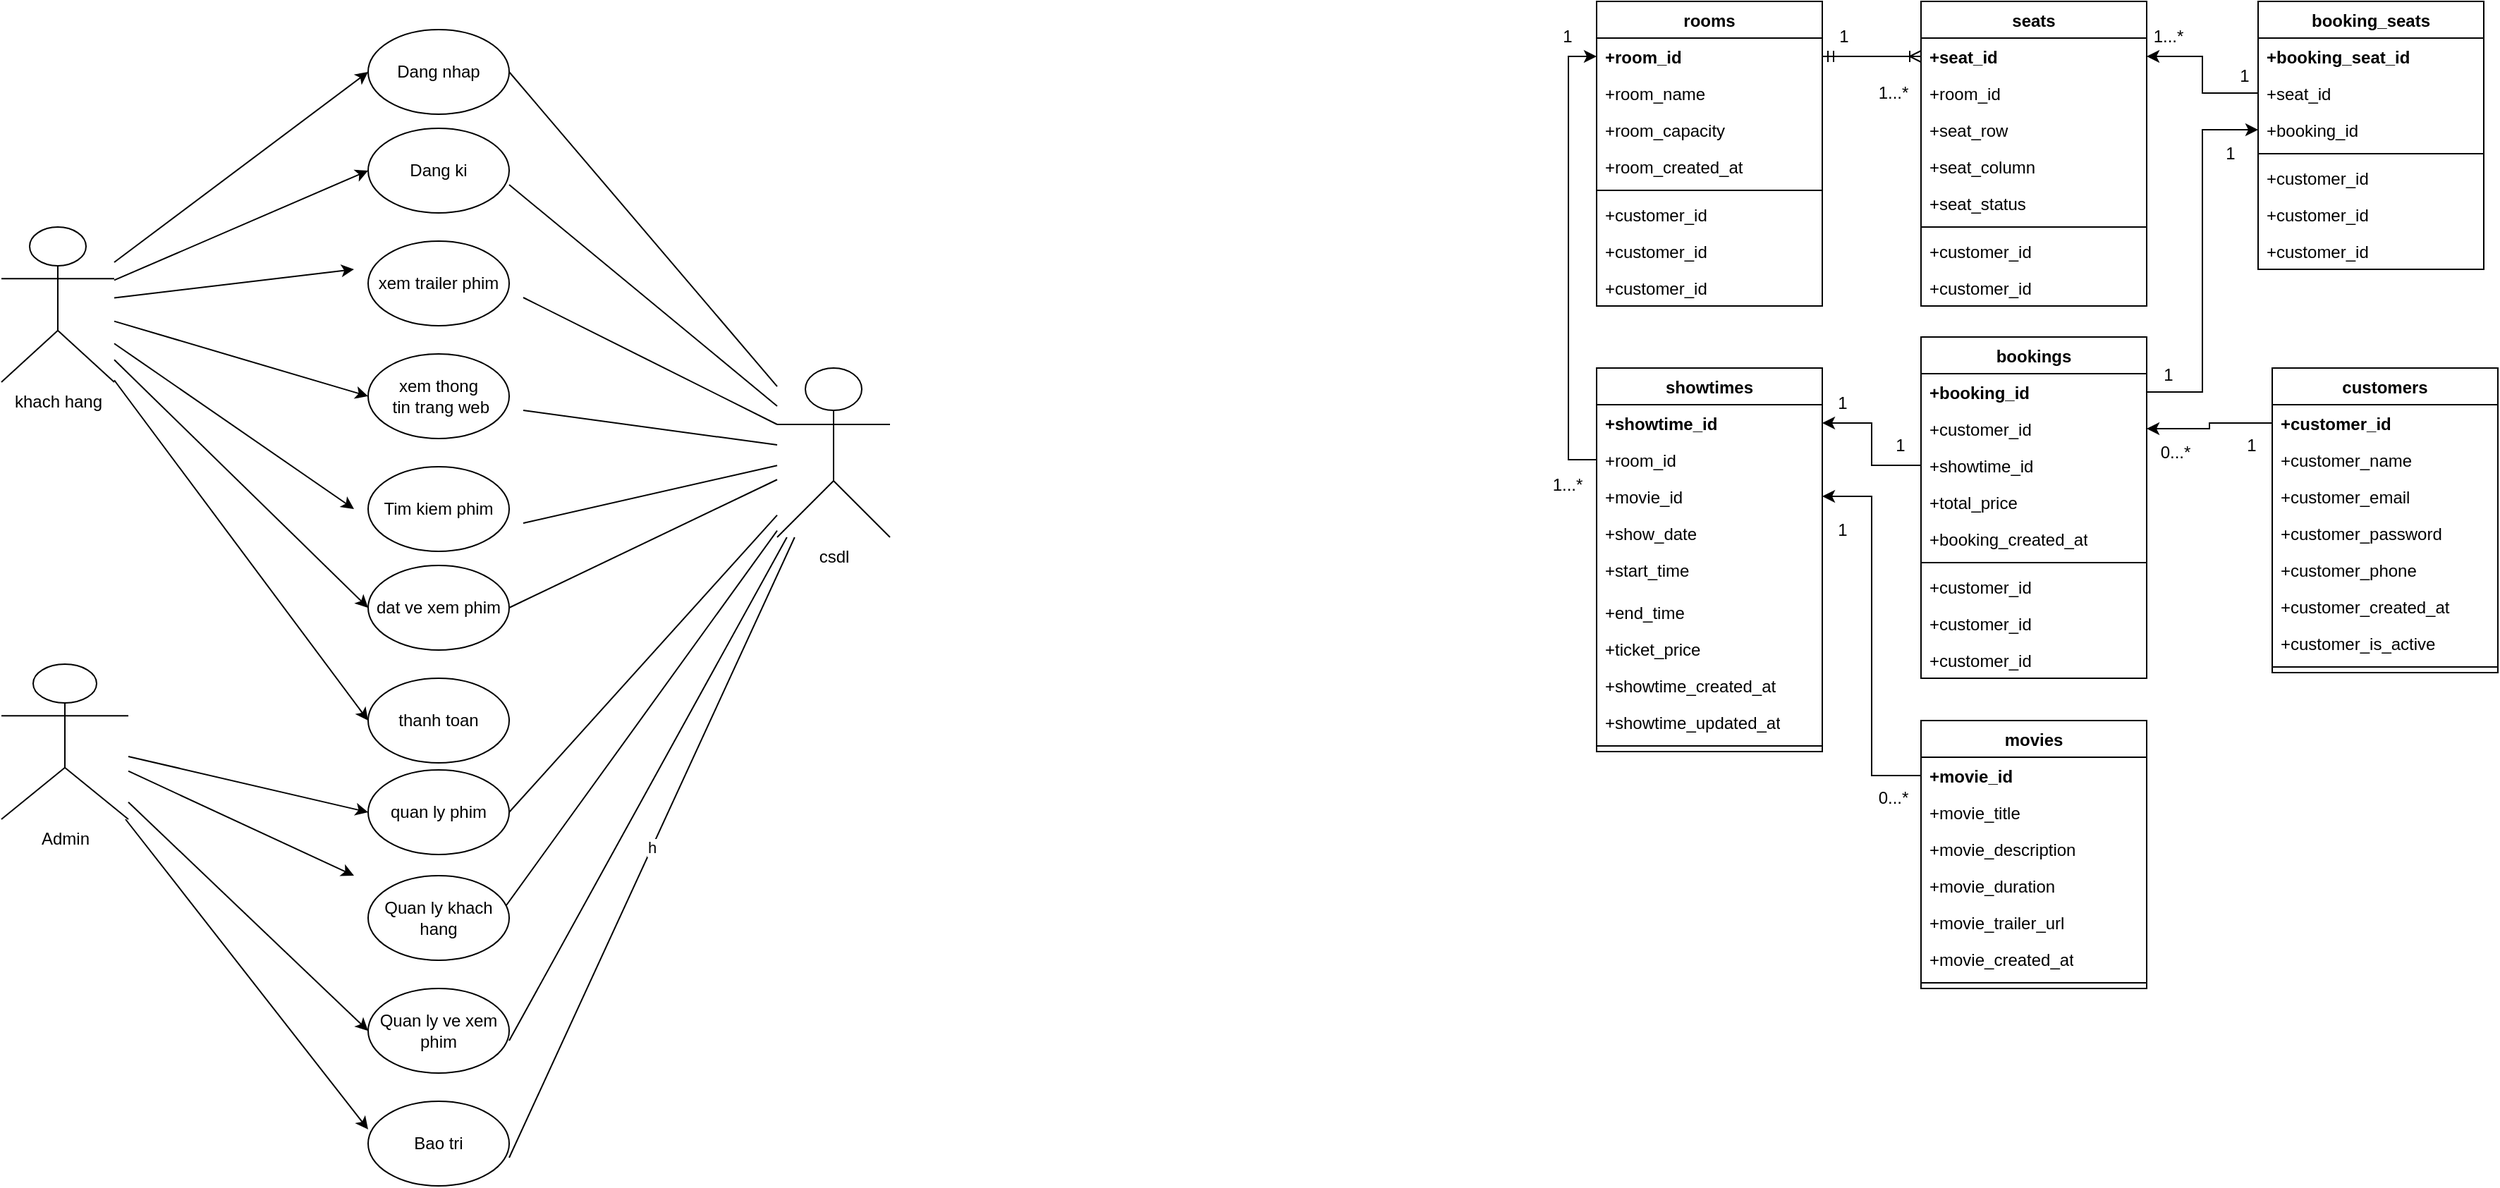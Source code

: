<mxfile version="24.8.6">
  <diagram id="C5RBs43oDa-KdzZeNtuy" name="Page-1">
    <mxGraphModel grid="0" page="0" gridSize="10" guides="1" tooltips="1" connect="1" arrows="1" fold="1" pageScale="1" pageWidth="827" pageHeight="1169" math="0" shadow="0">
      <root>
        <mxCell id="WIyWlLk6GJQsqaUBKTNV-0" />
        <mxCell id="WIyWlLk6GJQsqaUBKTNV-1" parent="WIyWlLk6GJQsqaUBKTNV-0" />
        <mxCell id="qG4zmaf-fbei8CLgSgnr-0" value="khach hang" style="shape=umlActor;verticalLabelPosition=bottom;verticalAlign=top;html=1;outlineConnect=0;" vertex="1" parent="WIyWlLk6GJQsqaUBKTNV-1">
          <mxGeometry x="110" y="200" width="80" height="110" as="geometry" />
        </mxCell>
        <mxCell id="qG4zmaf-fbei8CLgSgnr-1" value="Admin" style="shape=umlActor;verticalLabelPosition=bottom;verticalAlign=top;html=1;outlineConnect=0;" vertex="1" parent="WIyWlLk6GJQsqaUBKTNV-1">
          <mxGeometry x="110" y="510" width="90" height="110" as="geometry" />
        </mxCell>
        <mxCell id="qG4zmaf-fbei8CLgSgnr-2" value="csdl" style="shape=umlActor;verticalLabelPosition=bottom;verticalAlign=top;html=1;outlineConnect=0;" vertex="1" parent="WIyWlLk6GJQsqaUBKTNV-1">
          <mxGeometry x="660" y="300" width="80" height="120" as="geometry" />
        </mxCell>
        <mxCell id="qG4zmaf-fbei8CLgSgnr-3" value="Dang nhap" style="ellipse;whiteSpace=wrap;html=1;" vertex="1" parent="WIyWlLk6GJQsqaUBKTNV-1">
          <mxGeometry x="370" y="60" width="100" height="60" as="geometry" />
        </mxCell>
        <mxCell id="qG4zmaf-fbei8CLgSgnr-5" value="Dang ki" style="ellipse;whiteSpace=wrap;html=1;" vertex="1" parent="WIyWlLk6GJQsqaUBKTNV-1">
          <mxGeometry x="370" y="130" width="100" height="60" as="geometry" />
        </mxCell>
        <mxCell id="qG4zmaf-fbei8CLgSgnr-6" value="xem trailer phim" style="ellipse;whiteSpace=wrap;html=1;" vertex="1" parent="WIyWlLk6GJQsqaUBKTNV-1">
          <mxGeometry x="370" y="210" width="100" height="60" as="geometry" />
        </mxCell>
        <mxCell id="qG4zmaf-fbei8CLgSgnr-7" value="xem thong&lt;br&gt;&amp;nbsp;tin trang web" style="ellipse;whiteSpace=wrap;html=1;" vertex="1" parent="WIyWlLk6GJQsqaUBKTNV-1">
          <mxGeometry x="370" y="290" width="100" height="60" as="geometry" />
        </mxCell>
        <mxCell id="qG4zmaf-fbei8CLgSgnr-8" value="Tim kiem phim" style="ellipse;whiteSpace=wrap;html=1;" vertex="1" parent="WIyWlLk6GJQsqaUBKTNV-1">
          <mxGeometry x="370" y="370" width="100" height="60" as="geometry" />
        </mxCell>
        <mxCell id="qG4zmaf-fbei8CLgSgnr-9" value="dat ve xem phim" style="ellipse;whiteSpace=wrap;html=1;" vertex="1" parent="WIyWlLk6GJQsqaUBKTNV-1">
          <mxGeometry x="370" y="440" width="100" height="60" as="geometry" />
        </mxCell>
        <mxCell id="qG4zmaf-fbei8CLgSgnr-10" value="quan ly phim" style="ellipse;whiteSpace=wrap;html=1;" vertex="1" parent="WIyWlLk6GJQsqaUBKTNV-1">
          <mxGeometry x="370" y="585" width="100" height="60" as="geometry" />
        </mxCell>
        <mxCell id="qG4zmaf-fbei8CLgSgnr-11" value="Bao tri" style="ellipse;whiteSpace=wrap;html=1;" vertex="1" parent="WIyWlLk6GJQsqaUBKTNV-1">
          <mxGeometry x="370" y="820" width="100" height="60" as="geometry" />
        </mxCell>
        <mxCell id="qG4zmaf-fbei8CLgSgnr-12" value="Quan ly khach hang" style="ellipse;whiteSpace=wrap;html=1;" vertex="1" parent="WIyWlLk6GJQsqaUBKTNV-1">
          <mxGeometry x="370" y="660" width="100" height="60" as="geometry" />
        </mxCell>
        <mxCell id="qG4zmaf-fbei8CLgSgnr-13" value="Quan ly ve xem phim" style="ellipse;whiteSpace=wrap;html=1;" vertex="1" parent="WIyWlLk6GJQsqaUBKTNV-1">
          <mxGeometry x="370" y="740" width="100" height="60" as="geometry" />
        </mxCell>
        <mxCell id="qG4zmaf-fbei8CLgSgnr-42" value="" style="endArrow=classic;html=1;rounded=0;entryX=0;entryY=0.5;entryDx=0;entryDy=0;" edge="1" parent="WIyWlLk6GJQsqaUBKTNV-1" source="qG4zmaf-fbei8CLgSgnr-0" target="qG4zmaf-fbei8CLgSgnr-3">
          <mxGeometry width="50" height="50" relative="1" as="geometry">
            <mxPoint x="180" y="230" as="sourcePoint" />
            <mxPoint x="230" y="180" as="targetPoint" />
          </mxGeometry>
        </mxCell>
        <mxCell id="qG4zmaf-fbei8CLgSgnr-44" value="" style="endArrow=classic;html=1;rounded=0;entryX=0;entryY=0.5;entryDx=0;entryDy=0;" edge="1" parent="WIyWlLk6GJQsqaUBKTNV-1" source="qG4zmaf-fbei8CLgSgnr-0" target="qG4zmaf-fbei8CLgSgnr-5">
          <mxGeometry width="50" height="50" relative="1" as="geometry">
            <mxPoint x="180" y="270" as="sourcePoint" />
            <mxPoint x="230" y="220" as="targetPoint" />
          </mxGeometry>
        </mxCell>
        <mxCell id="qG4zmaf-fbei8CLgSgnr-45" value="" style="endArrow=classic;html=1;rounded=0;" edge="1" parent="WIyWlLk6GJQsqaUBKTNV-1" source="qG4zmaf-fbei8CLgSgnr-0">
          <mxGeometry width="50" height="50" relative="1" as="geometry">
            <mxPoint x="190" y="310" as="sourcePoint" />
            <mxPoint x="360" y="230" as="targetPoint" />
          </mxGeometry>
        </mxCell>
        <mxCell id="qG4zmaf-fbei8CLgSgnr-46" value="" style="endArrow=classic;html=1;rounded=0;entryX=0;entryY=0.5;entryDx=0;entryDy=0;" edge="1" parent="WIyWlLk6GJQsqaUBKTNV-1" source="qG4zmaf-fbei8CLgSgnr-0" target="qG4zmaf-fbei8CLgSgnr-7">
          <mxGeometry width="50" height="50" relative="1" as="geometry">
            <mxPoint x="180" y="310" as="sourcePoint" />
            <mxPoint x="230" y="260" as="targetPoint" />
          </mxGeometry>
        </mxCell>
        <mxCell id="qG4zmaf-fbei8CLgSgnr-49" value="" style="endArrow=classic;html=1;rounded=0;" edge="1" parent="WIyWlLk6GJQsqaUBKTNV-1" source="qG4zmaf-fbei8CLgSgnr-0">
          <mxGeometry width="50" height="50" relative="1" as="geometry">
            <mxPoint x="170" y="320" as="sourcePoint" />
            <mxPoint x="360" y="400" as="targetPoint" />
          </mxGeometry>
        </mxCell>
        <mxCell id="qG4zmaf-fbei8CLgSgnr-51" value="" style="endArrow=classic;html=1;rounded=0;entryX=0;entryY=0.5;entryDx=0;entryDy=0;" edge="1" parent="WIyWlLk6GJQsqaUBKTNV-1" source="qG4zmaf-fbei8CLgSgnr-0" target="qG4zmaf-fbei8CLgSgnr-9">
          <mxGeometry width="50" height="50" relative="1" as="geometry">
            <mxPoint x="130" y="330" as="sourcePoint" />
            <mxPoint x="210" y="330" as="targetPoint" />
          </mxGeometry>
        </mxCell>
        <mxCell id="qG4zmaf-fbei8CLgSgnr-52" value="" style="endArrow=classic;html=1;rounded=0;entryX=0;entryY=0.5;entryDx=0;entryDy=0;" edge="1" parent="WIyWlLk6GJQsqaUBKTNV-1" source="qG4zmaf-fbei8CLgSgnr-1" target="qG4zmaf-fbei8CLgSgnr-10">
          <mxGeometry width="50" height="50" relative="1" as="geometry">
            <mxPoint x="170" y="440" as="sourcePoint" />
            <mxPoint x="220" y="390" as="targetPoint" />
          </mxGeometry>
        </mxCell>
        <mxCell id="qG4zmaf-fbei8CLgSgnr-53" value="" style="endArrow=classic;html=1;rounded=0;entryX=0;entryY=0.333;entryDx=0;entryDy=0;entryPerimeter=0;" edge="1" parent="WIyWlLk6GJQsqaUBKTNV-1" source="qG4zmaf-fbei8CLgSgnr-1" target="qG4zmaf-fbei8CLgSgnr-11">
          <mxGeometry width="50" height="50" relative="1" as="geometry">
            <mxPoint x="170" y="640" as="sourcePoint" />
            <mxPoint x="290" y="830" as="targetPoint" />
          </mxGeometry>
        </mxCell>
        <mxCell id="qG4zmaf-fbei8CLgSgnr-54" value="" style="endArrow=classic;html=1;rounded=0;entryX=0;entryY=0.5;entryDx=0;entryDy=0;" edge="1" parent="WIyWlLk6GJQsqaUBKTNV-1" source="qG4zmaf-fbei8CLgSgnr-1" target="qG4zmaf-fbei8CLgSgnr-13">
          <mxGeometry width="50" height="50" relative="1" as="geometry">
            <mxPoint x="200" y="600" as="sourcePoint" />
            <mxPoint x="250" y="550" as="targetPoint" />
          </mxGeometry>
        </mxCell>
        <mxCell id="qG4zmaf-fbei8CLgSgnr-55" value="" style="endArrow=classic;html=1;rounded=0;" edge="1" parent="WIyWlLk6GJQsqaUBKTNV-1" source="qG4zmaf-fbei8CLgSgnr-1">
          <mxGeometry width="50" height="50" relative="1" as="geometry">
            <mxPoint x="200" y="580" as="sourcePoint" />
            <mxPoint x="360" y="660" as="targetPoint" />
          </mxGeometry>
        </mxCell>
        <mxCell id="qG4zmaf-fbei8CLgSgnr-57" value="" style="endArrow=none;html=1;rounded=0;" edge="1" parent="WIyWlLk6GJQsqaUBKTNV-1" target="qG4zmaf-fbei8CLgSgnr-2">
          <mxGeometry width="50" height="50" relative="1" as="geometry">
            <mxPoint x="470" y="90" as="sourcePoint" />
            <mxPoint x="510" y="50" as="targetPoint" />
          </mxGeometry>
        </mxCell>
        <mxCell id="qG4zmaf-fbei8CLgSgnr-58" value="" style="endArrow=none;html=1;rounded=0;" edge="1" parent="WIyWlLk6GJQsqaUBKTNV-1" target="qG4zmaf-fbei8CLgSgnr-2">
          <mxGeometry width="50" height="50" relative="1" as="geometry">
            <mxPoint x="470" y="170" as="sourcePoint" />
            <mxPoint x="520" y="120" as="targetPoint" />
          </mxGeometry>
        </mxCell>
        <mxCell id="qG4zmaf-fbei8CLgSgnr-59" value="" style="endArrow=none;html=1;rounded=0;" edge="1" parent="WIyWlLk6GJQsqaUBKTNV-1" target="qG4zmaf-fbei8CLgSgnr-2">
          <mxGeometry width="50" height="50" relative="1" as="geometry">
            <mxPoint x="480" y="250" as="sourcePoint" />
            <mxPoint x="530" y="200" as="targetPoint" />
          </mxGeometry>
        </mxCell>
        <mxCell id="qG4zmaf-fbei8CLgSgnr-60" value="" style="endArrow=none;html=1;rounded=0;" edge="1" parent="WIyWlLk6GJQsqaUBKTNV-1" target="qG4zmaf-fbei8CLgSgnr-2">
          <mxGeometry width="50" height="50" relative="1" as="geometry">
            <mxPoint x="480" y="330" as="sourcePoint" />
            <mxPoint x="530" y="280" as="targetPoint" />
          </mxGeometry>
        </mxCell>
        <mxCell id="qG4zmaf-fbei8CLgSgnr-61" value="" style="endArrow=none;html=1;rounded=0;" edge="1" parent="WIyWlLk6GJQsqaUBKTNV-1" target="qG4zmaf-fbei8CLgSgnr-2">
          <mxGeometry width="50" height="50" relative="1" as="geometry">
            <mxPoint x="480" y="410" as="sourcePoint" />
            <mxPoint x="530" y="360" as="targetPoint" />
          </mxGeometry>
        </mxCell>
        <mxCell id="qG4zmaf-fbei8CLgSgnr-62" value="" style="endArrow=none;html=1;rounded=0;" edge="1" parent="WIyWlLk6GJQsqaUBKTNV-1" target="qG4zmaf-fbei8CLgSgnr-2">
          <mxGeometry width="50" height="50" relative="1" as="geometry">
            <mxPoint x="470" y="470" as="sourcePoint" />
            <mxPoint x="520" y="420" as="targetPoint" />
          </mxGeometry>
        </mxCell>
        <mxCell id="qG4zmaf-fbei8CLgSgnr-63" value="" style="endArrow=none;html=1;rounded=0;exitX=1;exitY=0.5;exitDx=0;exitDy=0;" edge="1" parent="WIyWlLk6GJQsqaUBKTNV-1" source="qG4zmaf-fbei8CLgSgnr-10" target="qG4zmaf-fbei8CLgSgnr-2">
          <mxGeometry width="50" height="50" relative="1" as="geometry">
            <mxPoint x="470" y="560" as="sourcePoint" />
            <mxPoint x="520" y="510" as="targetPoint" />
          </mxGeometry>
        </mxCell>
        <mxCell id="qG4zmaf-fbei8CLgSgnr-64" value="" style="endArrow=none;html=1;rounded=0;exitX=0.98;exitY=0.35;exitDx=0;exitDy=0;exitPerimeter=0;" edge="1" parent="WIyWlLk6GJQsqaUBKTNV-1" source="qG4zmaf-fbei8CLgSgnr-12" target="qG4zmaf-fbei8CLgSgnr-2">
          <mxGeometry width="50" height="50" relative="1" as="geometry">
            <mxPoint x="470" y="640" as="sourcePoint" />
            <mxPoint x="520" y="590" as="targetPoint" />
          </mxGeometry>
        </mxCell>
        <mxCell id="qG4zmaf-fbei8CLgSgnr-65" value="" style="endArrow=none;html=1;rounded=0;exitX=1;exitY=0.617;exitDx=0;exitDy=0;exitPerimeter=0;" edge="1" parent="WIyWlLk6GJQsqaUBKTNV-1" source="qG4zmaf-fbei8CLgSgnr-13" target="qG4zmaf-fbei8CLgSgnr-2">
          <mxGeometry width="50" height="50" relative="1" as="geometry">
            <mxPoint x="470" y="720" as="sourcePoint" />
            <mxPoint x="520" y="670" as="targetPoint" />
          </mxGeometry>
        </mxCell>
        <mxCell id="qG4zmaf-fbei8CLgSgnr-66" value="h" style="endArrow=none;html=1;rounded=0;exitX=1;exitY=0.667;exitDx=0;exitDy=0;exitPerimeter=0;" edge="1" parent="WIyWlLk6GJQsqaUBKTNV-1" source="qG4zmaf-fbei8CLgSgnr-11" target="qG4zmaf-fbei8CLgSgnr-2">
          <mxGeometry width="50" height="50" relative="1" as="geometry">
            <mxPoint x="470" y="800" as="sourcePoint" />
            <mxPoint x="690" y="380" as="targetPoint" />
          </mxGeometry>
        </mxCell>
        <mxCell id="hieKOMAVYZZ3lrGOP6Jg-1" value="thanh toan" style="ellipse;whiteSpace=wrap;html=1;" vertex="1" parent="WIyWlLk6GJQsqaUBKTNV-1">
          <mxGeometry x="370" y="520" width="100" height="60" as="geometry" />
        </mxCell>
        <mxCell id="hieKOMAVYZZ3lrGOP6Jg-2" value="" style="endArrow=classic;html=1;rounded=0;entryX=0;entryY=0.5;entryDx=0;entryDy=0;" edge="1" parent="WIyWlLk6GJQsqaUBKTNV-1" source="qG4zmaf-fbei8CLgSgnr-0" target="hieKOMAVYZZ3lrGOP6Jg-1">
          <mxGeometry width="50" height="50" relative="1" as="geometry">
            <mxPoint x="140" y="340" as="sourcePoint" />
            <mxPoint x="380" y="480" as="targetPoint" />
          </mxGeometry>
        </mxCell>
        <mxCell id="hieKOMAVYZZ3lrGOP6Jg-9" value="customers" style="swimlane;fontStyle=1;align=center;verticalAlign=top;childLayout=stackLayout;horizontal=1;startSize=26;horizontalStack=0;resizeParent=1;resizeParentMax=0;resizeLast=0;collapsible=1;marginBottom=0;whiteSpace=wrap;html=1;" vertex="1" parent="WIyWlLk6GJQsqaUBKTNV-1">
          <mxGeometry x="1720" y="300" width="160" height="216" as="geometry" />
        </mxCell>
        <mxCell id="hieKOMAVYZZ3lrGOP6Jg-10" value="&lt;b&gt;+customer_id&lt;/b&gt;" style="text;strokeColor=none;fillColor=none;align=left;verticalAlign=top;spacingLeft=4;spacingRight=4;overflow=hidden;rotatable=0;points=[[0,0.5],[1,0.5]];portConstraint=eastwest;whiteSpace=wrap;html=1;" vertex="1" parent="hieKOMAVYZZ3lrGOP6Jg-9">
          <mxGeometry y="26" width="160" height="26" as="geometry" />
        </mxCell>
        <mxCell id="hieKOMAVYZZ3lrGOP6Jg-13" value="+customer_name" style="text;strokeColor=none;fillColor=none;align=left;verticalAlign=top;spacingLeft=4;spacingRight=4;overflow=hidden;rotatable=0;points=[[0,0.5],[1,0.5]];portConstraint=eastwest;whiteSpace=wrap;html=1;" vertex="1" parent="hieKOMAVYZZ3lrGOP6Jg-9">
          <mxGeometry y="52" width="160" height="26" as="geometry" />
        </mxCell>
        <mxCell id="hieKOMAVYZZ3lrGOP6Jg-12" value="+customer_email" style="text;strokeColor=none;fillColor=none;align=left;verticalAlign=top;spacingLeft=4;spacingRight=4;overflow=hidden;rotatable=0;points=[[0,0.5],[1,0.5]];portConstraint=eastwest;whiteSpace=wrap;html=1;" vertex="1" parent="hieKOMAVYZZ3lrGOP6Jg-9">
          <mxGeometry y="78" width="160" height="26" as="geometry" />
        </mxCell>
        <mxCell id="hieKOMAVYZZ3lrGOP6Jg-14" value="+customer_password" style="text;strokeColor=none;fillColor=none;align=left;verticalAlign=top;spacingLeft=4;spacingRight=4;overflow=hidden;rotatable=0;points=[[0,0.5],[1,0.5]];portConstraint=eastwest;whiteSpace=wrap;html=1;" vertex="1" parent="hieKOMAVYZZ3lrGOP6Jg-9">
          <mxGeometry y="104" width="160" height="26" as="geometry" />
        </mxCell>
        <mxCell id="hieKOMAVYZZ3lrGOP6Jg-15" value="+customer_phone" style="text;strokeColor=none;fillColor=none;align=left;verticalAlign=top;spacingLeft=4;spacingRight=4;overflow=hidden;rotatable=0;points=[[0,0.5],[1,0.5]];portConstraint=eastwest;whiteSpace=wrap;html=1;" vertex="1" parent="hieKOMAVYZZ3lrGOP6Jg-9">
          <mxGeometry y="130" width="160" height="26" as="geometry" />
        </mxCell>
        <mxCell id="hieKOMAVYZZ3lrGOP6Jg-16" value="+customer_created_at" style="text;strokeColor=none;fillColor=none;align=left;verticalAlign=top;spacingLeft=4;spacingRight=4;overflow=hidden;rotatable=0;points=[[0,0.5],[1,0.5]];portConstraint=eastwest;whiteSpace=wrap;html=1;" vertex="1" parent="hieKOMAVYZZ3lrGOP6Jg-9">
          <mxGeometry y="156" width="160" height="26" as="geometry" />
        </mxCell>
        <mxCell id="hieKOMAVYZZ3lrGOP6Jg-17" value="+customer_is_active" style="text;strokeColor=none;fillColor=none;align=left;verticalAlign=top;spacingLeft=4;spacingRight=4;overflow=hidden;rotatable=0;points=[[0,0.5],[1,0.5]];portConstraint=eastwest;whiteSpace=wrap;html=1;" vertex="1" parent="hieKOMAVYZZ3lrGOP6Jg-9">
          <mxGeometry y="182" width="160" height="26" as="geometry" />
        </mxCell>
        <mxCell id="hieKOMAVYZZ3lrGOP6Jg-11" value="" style="line;strokeWidth=1;fillColor=none;align=left;verticalAlign=middle;spacingTop=-1;spacingLeft=3;spacingRight=3;rotatable=0;labelPosition=right;points=[];portConstraint=eastwest;strokeColor=inherit;" vertex="1" parent="hieKOMAVYZZ3lrGOP6Jg-9">
          <mxGeometry y="208" width="160" height="8" as="geometry" />
        </mxCell>
        <mxCell id="hieKOMAVYZZ3lrGOP6Jg-21" value="movies" style="swimlane;fontStyle=1;align=center;verticalAlign=top;childLayout=stackLayout;horizontal=1;startSize=26;horizontalStack=0;resizeParent=1;resizeParentMax=0;resizeLast=0;collapsible=1;marginBottom=0;whiteSpace=wrap;html=1;" vertex="1" parent="WIyWlLk6GJQsqaUBKTNV-1">
          <mxGeometry x="1471" y="550" width="160" height="190" as="geometry" />
        </mxCell>
        <mxCell id="hieKOMAVYZZ3lrGOP6Jg-22" value="&lt;b&gt;+movie_id&lt;/b&gt;" style="text;strokeColor=none;fillColor=none;align=left;verticalAlign=top;spacingLeft=4;spacingRight=4;overflow=hidden;rotatable=0;points=[[0,0.5],[1,0.5]];portConstraint=eastwest;whiteSpace=wrap;html=1;" vertex="1" parent="hieKOMAVYZZ3lrGOP6Jg-21">
          <mxGeometry y="26" width="160" height="26" as="geometry" />
        </mxCell>
        <mxCell id="hieKOMAVYZZ3lrGOP6Jg-23" value="+movie_title" style="text;strokeColor=none;fillColor=none;align=left;verticalAlign=top;spacingLeft=4;spacingRight=4;overflow=hidden;rotatable=0;points=[[0,0.5],[1,0.5]];portConstraint=eastwest;whiteSpace=wrap;html=1;" vertex="1" parent="hieKOMAVYZZ3lrGOP6Jg-21">
          <mxGeometry y="52" width="160" height="26" as="geometry" />
        </mxCell>
        <mxCell id="hieKOMAVYZZ3lrGOP6Jg-24" value="+movie_description" style="text;strokeColor=none;fillColor=none;align=left;verticalAlign=top;spacingLeft=4;spacingRight=4;overflow=hidden;rotatable=0;points=[[0,0.5],[1,0.5]];portConstraint=eastwest;whiteSpace=wrap;html=1;" vertex="1" parent="hieKOMAVYZZ3lrGOP6Jg-21">
          <mxGeometry y="78" width="160" height="26" as="geometry" />
        </mxCell>
        <mxCell id="hieKOMAVYZZ3lrGOP6Jg-25" value="+movie_duration" style="text;strokeColor=none;fillColor=none;align=left;verticalAlign=top;spacingLeft=4;spacingRight=4;overflow=hidden;rotatable=0;points=[[0,0.5],[1,0.5]];portConstraint=eastwest;whiteSpace=wrap;html=1;" vertex="1" parent="hieKOMAVYZZ3lrGOP6Jg-21">
          <mxGeometry y="104" width="160" height="26" as="geometry" />
        </mxCell>
        <mxCell id="hieKOMAVYZZ3lrGOP6Jg-26" value="+movie_trailer_url" style="text;strokeColor=none;fillColor=none;align=left;verticalAlign=top;spacingLeft=4;spacingRight=4;overflow=hidden;rotatable=0;points=[[0,0.5],[1,0.5]];portConstraint=eastwest;whiteSpace=wrap;html=1;" vertex="1" parent="hieKOMAVYZZ3lrGOP6Jg-21">
          <mxGeometry y="130" width="160" height="26" as="geometry" />
        </mxCell>
        <mxCell id="hieKOMAVYZZ3lrGOP6Jg-27" value="+movie_created_at" style="text;strokeColor=none;fillColor=none;align=left;verticalAlign=top;spacingLeft=4;spacingRight=4;overflow=hidden;rotatable=0;points=[[0,0.5],[1,0.5]];portConstraint=eastwest;whiteSpace=wrap;html=1;" vertex="1" parent="hieKOMAVYZZ3lrGOP6Jg-21">
          <mxGeometry y="156" width="160" height="26" as="geometry" />
        </mxCell>
        <mxCell id="hieKOMAVYZZ3lrGOP6Jg-29" value="" style="line;strokeWidth=1;fillColor=none;align=left;verticalAlign=middle;spacingTop=-1;spacingLeft=3;spacingRight=3;rotatable=0;labelPosition=right;points=[];portConstraint=eastwest;strokeColor=inherit;" vertex="1" parent="hieKOMAVYZZ3lrGOP6Jg-21">
          <mxGeometry y="182" width="160" height="8" as="geometry" />
        </mxCell>
        <mxCell id="hieKOMAVYZZ3lrGOP6Jg-33" value="rooms" style="swimlane;fontStyle=1;align=center;verticalAlign=top;childLayout=stackLayout;horizontal=1;startSize=26;horizontalStack=0;resizeParent=1;resizeParentMax=0;resizeLast=0;collapsible=1;marginBottom=0;whiteSpace=wrap;html=1;" vertex="1" parent="WIyWlLk6GJQsqaUBKTNV-1">
          <mxGeometry x="1241" y="40" width="160" height="216" as="geometry" />
        </mxCell>
        <mxCell id="hieKOMAVYZZ3lrGOP6Jg-34" value="&lt;b&gt;+room_id&lt;/b&gt;" style="text;strokeColor=none;fillColor=none;align=left;verticalAlign=top;spacingLeft=4;spacingRight=4;overflow=hidden;rotatable=0;points=[[0,0.5],[1,0.5]];portConstraint=eastwest;whiteSpace=wrap;html=1;" vertex="1" parent="hieKOMAVYZZ3lrGOP6Jg-33">
          <mxGeometry y="26" width="160" height="26" as="geometry" />
        </mxCell>
        <mxCell id="hieKOMAVYZZ3lrGOP6Jg-35" value="+room_name" style="text;strokeColor=none;fillColor=none;align=left;verticalAlign=top;spacingLeft=4;spacingRight=4;overflow=hidden;rotatable=0;points=[[0,0.5],[1,0.5]];portConstraint=eastwest;whiteSpace=wrap;html=1;" vertex="1" parent="hieKOMAVYZZ3lrGOP6Jg-33">
          <mxGeometry y="52" width="160" height="26" as="geometry" />
        </mxCell>
        <mxCell id="hieKOMAVYZZ3lrGOP6Jg-36" value="+room_capacity" style="text;strokeColor=none;fillColor=none;align=left;verticalAlign=top;spacingLeft=4;spacingRight=4;overflow=hidden;rotatable=0;points=[[0,0.5],[1,0.5]];portConstraint=eastwest;whiteSpace=wrap;html=1;" vertex="1" parent="hieKOMAVYZZ3lrGOP6Jg-33">
          <mxGeometry y="78" width="160" height="26" as="geometry" />
        </mxCell>
        <mxCell id="hieKOMAVYZZ3lrGOP6Jg-37" value="+room_created_at" style="text;strokeColor=none;fillColor=none;align=left;verticalAlign=top;spacingLeft=4;spacingRight=4;overflow=hidden;rotatable=0;points=[[0,0.5],[1,0.5]];portConstraint=eastwest;whiteSpace=wrap;html=1;" vertex="1" parent="hieKOMAVYZZ3lrGOP6Jg-33">
          <mxGeometry y="104" width="160" height="26" as="geometry" />
        </mxCell>
        <mxCell id="hieKOMAVYZZ3lrGOP6Jg-40" value="" style="line;strokeWidth=1;fillColor=none;align=left;verticalAlign=middle;spacingTop=-1;spacingLeft=3;spacingRight=3;rotatable=0;labelPosition=right;points=[];portConstraint=eastwest;strokeColor=inherit;" vertex="1" parent="hieKOMAVYZZ3lrGOP6Jg-33">
          <mxGeometry y="130" width="160" height="8" as="geometry" />
        </mxCell>
        <mxCell id="hieKOMAVYZZ3lrGOP6Jg-41" value="+customer_id" style="text;strokeColor=none;fillColor=none;align=left;verticalAlign=top;spacingLeft=4;spacingRight=4;overflow=hidden;rotatable=0;points=[[0,0.5],[1,0.5]];portConstraint=eastwest;whiteSpace=wrap;html=1;" vertex="1" parent="hieKOMAVYZZ3lrGOP6Jg-33">
          <mxGeometry y="138" width="160" height="26" as="geometry" />
        </mxCell>
        <mxCell id="hieKOMAVYZZ3lrGOP6Jg-42" value="+customer_id" style="text;strokeColor=none;fillColor=none;align=left;verticalAlign=top;spacingLeft=4;spacingRight=4;overflow=hidden;rotatable=0;points=[[0,0.5],[1,0.5]];portConstraint=eastwest;whiteSpace=wrap;html=1;" vertex="1" parent="hieKOMAVYZZ3lrGOP6Jg-33">
          <mxGeometry y="164" width="160" height="26" as="geometry" />
        </mxCell>
        <mxCell id="hieKOMAVYZZ3lrGOP6Jg-43" value="+customer_id" style="text;strokeColor=none;fillColor=none;align=left;verticalAlign=top;spacingLeft=4;spacingRight=4;overflow=hidden;rotatable=0;points=[[0,0.5],[1,0.5]];portConstraint=eastwest;whiteSpace=wrap;html=1;" vertex="1" parent="hieKOMAVYZZ3lrGOP6Jg-33">
          <mxGeometry y="190" width="160" height="26" as="geometry" />
        </mxCell>
        <mxCell id="D6u60uuA-bF4KDVE91Af-0" value="seats" style="swimlane;fontStyle=1;align=center;verticalAlign=top;childLayout=stackLayout;horizontal=1;startSize=26;horizontalStack=0;resizeParent=1;resizeParentMax=0;resizeLast=0;collapsible=1;marginBottom=0;whiteSpace=wrap;html=1;" vertex="1" parent="WIyWlLk6GJQsqaUBKTNV-1">
          <mxGeometry x="1471" y="40" width="160" height="216" as="geometry" />
        </mxCell>
        <mxCell id="D6u60uuA-bF4KDVE91Af-1" value="&lt;b&gt;+seat_id&lt;/b&gt;" style="text;strokeColor=none;fillColor=none;align=left;verticalAlign=top;spacingLeft=4;spacingRight=4;overflow=hidden;rotatable=0;points=[[0,0.5],[1,0.5]];portConstraint=eastwest;whiteSpace=wrap;html=1;" vertex="1" parent="D6u60uuA-bF4KDVE91Af-0">
          <mxGeometry y="26" width="160" height="26" as="geometry" />
        </mxCell>
        <mxCell id="D6u60uuA-bF4KDVE91Af-2" value="+room_id" style="text;strokeColor=none;fillColor=none;align=left;verticalAlign=top;spacingLeft=4;spacingRight=4;overflow=hidden;rotatable=0;points=[[0,0.5],[1,0.5]];portConstraint=eastwest;whiteSpace=wrap;html=1;" vertex="1" parent="D6u60uuA-bF4KDVE91Af-0">
          <mxGeometry y="52" width="160" height="26" as="geometry" />
        </mxCell>
        <mxCell id="D6u60uuA-bF4KDVE91Af-3" value="+seat_row" style="text;strokeColor=none;fillColor=none;align=left;verticalAlign=top;spacingLeft=4;spacingRight=4;overflow=hidden;rotatable=0;points=[[0,0.5],[1,0.5]];portConstraint=eastwest;whiteSpace=wrap;html=1;" vertex="1" parent="D6u60uuA-bF4KDVE91Af-0">
          <mxGeometry y="78" width="160" height="26" as="geometry" />
        </mxCell>
        <mxCell id="D6u60uuA-bF4KDVE91Af-4" value="+seat_column" style="text;strokeColor=none;fillColor=none;align=left;verticalAlign=top;spacingLeft=4;spacingRight=4;overflow=hidden;rotatable=0;points=[[0,0.5],[1,0.5]];portConstraint=eastwest;whiteSpace=wrap;html=1;" vertex="1" parent="D6u60uuA-bF4KDVE91Af-0">
          <mxGeometry y="104" width="160" height="26" as="geometry" />
        </mxCell>
        <mxCell id="D6u60uuA-bF4KDVE91Af-6" value="+seat_status" style="text;strokeColor=none;fillColor=none;align=left;verticalAlign=top;spacingLeft=4;spacingRight=4;overflow=hidden;rotatable=0;points=[[0,0.5],[1,0.5]];portConstraint=eastwest;whiteSpace=wrap;html=1;" vertex="1" parent="D6u60uuA-bF4KDVE91Af-0">
          <mxGeometry y="130" width="160" height="26" as="geometry" />
        </mxCell>
        <mxCell id="D6u60uuA-bF4KDVE91Af-5" value="" style="line;strokeWidth=1;fillColor=none;align=left;verticalAlign=middle;spacingTop=-1;spacingLeft=3;spacingRight=3;rotatable=0;labelPosition=right;points=[];portConstraint=eastwest;strokeColor=inherit;" vertex="1" parent="D6u60uuA-bF4KDVE91Af-0">
          <mxGeometry y="156" width="160" height="8" as="geometry" />
        </mxCell>
        <mxCell id="D6u60uuA-bF4KDVE91Af-7" value="+customer_id" style="text;strokeColor=none;fillColor=none;align=left;verticalAlign=top;spacingLeft=4;spacingRight=4;overflow=hidden;rotatable=0;points=[[0,0.5],[1,0.5]];portConstraint=eastwest;whiteSpace=wrap;html=1;" vertex="1" parent="D6u60uuA-bF4KDVE91Af-0">
          <mxGeometry y="164" width="160" height="26" as="geometry" />
        </mxCell>
        <mxCell id="D6u60uuA-bF4KDVE91Af-8" value="+customer_id" style="text;strokeColor=none;fillColor=none;align=left;verticalAlign=top;spacingLeft=4;spacingRight=4;overflow=hidden;rotatable=0;points=[[0,0.5],[1,0.5]];portConstraint=eastwest;whiteSpace=wrap;html=1;" vertex="1" parent="D6u60uuA-bF4KDVE91Af-0">
          <mxGeometry y="190" width="160" height="26" as="geometry" />
        </mxCell>
        <mxCell id="D6u60uuA-bF4KDVE91Af-9" value="showtimes" style="swimlane;fontStyle=1;align=center;verticalAlign=top;childLayout=stackLayout;horizontal=1;startSize=26;horizontalStack=0;resizeParent=1;resizeParentMax=0;resizeLast=0;collapsible=1;marginBottom=0;whiteSpace=wrap;html=1;" vertex="1" parent="WIyWlLk6GJQsqaUBKTNV-1">
          <mxGeometry x="1241" y="300" width="160" height="272" as="geometry" />
        </mxCell>
        <mxCell id="D6u60uuA-bF4KDVE91Af-10" value="&lt;b&gt;+showtime_id&lt;/b&gt;" style="text;strokeColor=none;fillColor=none;align=left;verticalAlign=top;spacingLeft=4;spacingRight=4;overflow=hidden;rotatable=0;points=[[0,0.5],[1,0.5]];portConstraint=eastwest;whiteSpace=wrap;html=1;" vertex="1" parent="D6u60uuA-bF4KDVE91Af-9">
          <mxGeometry y="26" width="160" height="26" as="geometry" />
        </mxCell>
        <mxCell id="D6u60uuA-bF4KDVE91Af-12" value="+room_id" style="text;strokeColor=none;fillColor=none;align=left;verticalAlign=top;spacingLeft=4;spacingRight=4;overflow=hidden;rotatable=0;points=[[0,0.5],[1,0.5]];portConstraint=eastwest;whiteSpace=wrap;html=1;" vertex="1" parent="D6u60uuA-bF4KDVE91Af-9">
          <mxGeometry y="52" width="160" height="26" as="geometry" />
        </mxCell>
        <mxCell id="D6u60uuA-bF4KDVE91Af-11" value="+movie_id" style="text;strokeColor=none;fillColor=none;align=left;verticalAlign=top;spacingLeft=4;spacingRight=4;overflow=hidden;rotatable=0;points=[[0,0.5],[1,0.5]];portConstraint=eastwest;whiteSpace=wrap;html=1;" vertex="1" parent="D6u60uuA-bF4KDVE91Af-9">
          <mxGeometry y="78" width="160" height="26" as="geometry" />
        </mxCell>
        <mxCell id="D6u60uuA-bF4KDVE91Af-13" value="+show_date" style="text;strokeColor=none;fillColor=none;align=left;verticalAlign=top;spacingLeft=4;spacingRight=4;overflow=hidden;rotatable=0;points=[[0,0.5],[1,0.5]];portConstraint=eastwest;whiteSpace=wrap;html=1;" vertex="1" parent="D6u60uuA-bF4KDVE91Af-9">
          <mxGeometry y="104" width="160" height="26" as="geometry" />
        </mxCell>
        <mxCell id="D6u60uuA-bF4KDVE91Af-14" value="+start_time" style="text;strokeColor=none;fillColor=none;align=left;verticalAlign=top;spacingLeft=4;spacingRight=4;overflow=hidden;rotatable=0;points=[[0,0.5],[1,0.5]];portConstraint=eastwest;whiteSpace=wrap;html=1;" vertex="1" parent="D6u60uuA-bF4KDVE91Af-9">
          <mxGeometry y="130" width="160" height="30" as="geometry" />
        </mxCell>
        <mxCell id="D6u60uuA-bF4KDVE91Af-15" value="+end_time" style="text;strokeColor=none;fillColor=none;align=left;verticalAlign=top;spacingLeft=4;spacingRight=4;overflow=hidden;rotatable=0;points=[[0,0.5],[1,0.5]];portConstraint=eastwest;whiteSpace=wrap;html=1;" vertex="1" parent="D6u60uuA-bF4KDVE91Af-9">
          <mxGeometry y="160" width="160" height="26" as="geometry" />
        </mxCell>
        <mxCell id="D6u60uuA-bF4KDVE91Af-16" value="+ticket_price" style="text;strokeColor=none;fillColor=none;align=left;verticalAlign=top;spacingLeft=4;spacingRight=4;overflow=hidden;rotatable=0;points=[[0,0.5],[1,0.5]];portConstraint=eastwest;whiteSpace=wrap;html=1;" vertex="1" parent="D6u60uuA-bF4KDVE91Af-9">
          <mxGeometry y="186" width="160" height="26" as="geometry" />
        </mxCell>
        <mxCell id="D6u60uuA-bF4KDVE91Af-18" value="+showtime_created_at" style="text;strokeColor=none;fillColor=none;align=left;verticalAlign=top;spacingLeft=4;spacingRight=4;overflow=hidden;rotatable=0;points=[[0,0.5],[1,0.5]];portConstraint=eastwest;whiteSpace=wrap;html=1;" vertex="1" parent="D6u60uuA-bF4KDVE91Af-9">
          <mxGeometry y="212" width="160" height="26" as="geometry" />
        </mxCell>
        <mxCell id="D6u60uuA-bF4KDVE91Af-19" value="+showtime_updated_at" style="text;strokeColor=none;fillColor=none;align=left;verticalAlign=top;spacingLeft=4;spacingRight=4;overflow=hidden;rotatable=0;points=[[0,0.5],[1,0.5]];portConstraint=eastwest;whiteSpace=wrap;html=1;" vertex="1" parent="D6u60uuA-bF4KDVE91Af-9">
          <mxGeometry y="238" width="160" height="26" as="geometry" />
        </mxCell>
        <mxCell id="D6u60uuA-bF4KDVE91Af-17" value="" style="line;strokeWidth=1;fillColor=none;align=left;verticalAlign=middle;spacingTop=-1;spacingLeft=3;spacingRight=3;rotatable=0;labelPosition=right;points=[];portConstraint=eastwest;strokeColor=inherit;" vertex="1" parent="D6u60uuA-bF4KDVE91Af-9">
          <mxGeometry y="264" width="160" height="8" as="geometry" />
        </mxCell>
        <mxCell id="D6u60uuA-bF4KDVE91Af-21" value="bookings" style="swimlane;fontStyle=1;align=center;verticalAlign=top;childLayout=stackLayout;horizontal=1;startSize=26;horizontalStack=0;resizeParent=1;resizeParentMax=0;resizeLast=0;collapsible=1;marginBottom=0;whiteSpace=wrap;html=1;" vertex="1" parent="WIyWlLk6GJQsqaUBKTNV-1">
          <mxGeometry x="1471" y="278" width="160" height="242" as="geometry" />
        </mxCell>
        <mxCell id="D6u60uuA-bF4KDVE91Af-22" value="&lt;b&gt;+booking_id&lt;/b&gt;" style="text;strokeColor=none;fillColor=none;align=left;verticalAlign=top;spacingLeft=4;spacingRight=4;overflow=hidden;rotatable=0;points=[[0,0.5],[1,0.5]];portConstraint=eastwest;whiteSpace=wrap;html=1;" vertex="1" parent="D6u60uuA-bF4KDVE91Af-21">
          <mxGeometry y="26" width="160" height="26" as="geometry" />
        </mxCell>
        <mxCell id="D6u60uuA-bF4KDVE91Af-23" value="+customer_id" style="text;strokeColor=none;fillColor=none;align=left;verticalAlign=top;spacingLeft=4;spacingRight=4;overflow=hidden;rotatable=0;points=[[0,0.5],[1,0.5]];portConstraint=eastwest;whiteSpace=wrap;html=1;" vertex="1" parent="D6u60uuA-bF4KDVE91Af-21">
          <mxGeometry y="52" width="160" height="26" as="geometry" />
        </mxCell>
        <mxCell id="D6u60uuA-bF4KDVE91Af-24" value="+showtime_id" style="text;strokeColor=none;fillColor=none;align=left;verticalAlign=top;spacingLeft=4;spacingRight=4;overflow=hidden;rotatable=0;points=[[0,0.5],[1,0.5]];portConstraint=eastwest;whiteSpace=wrap;html=1;" vertex="1" parent="D6u60uuA-bF4KDVE91Af-21">
          <mxGeometry y="78" width="160" height="26" as="geometry" />
        </mxCell>
        <mxCell id="D6u60uuA-bF4KDVE91Af-25" value="+total_price" style="text;strokeColor=none;fillColor=none;align=left;verticalAlign=top;spacingLeft=4;spacingRight=4;overflow=hidden;rotatable=0;points=[[0,0.5],[1,0.5]];portConstraint=eastwest;whiteSpace=wrap;html=1;" vertex="1" parent="D6u60uuA-bF4KDVE91Af-21">
          <mxGeometry y="104" width="160" height="26" as="geometry" />
        </mxCell>
        <mxCell id="D6u60uuA-bF4KDVE91Af-26" value="+booking_created_at" style="text;strokeColor=none;fillColor=none;align=left;verticalAlign=top;spacingLeft=4;spacingRight=4;overflow=hidden;rotatable=0;points=[[0,0.5],[1,0.5]];portConstraint=eastwest;whiteSpace=wrap;html=1;" vertex="1" parent="D6u60uuA-bF4KDVE91Af-21">
          <mxGeometry y="130" width="160" height="26" as="geometry" />
        </mxCell>
        <mxCell id="D6u60uuA-bF4KDVE91Af-29" value="" style="line;strokeWidth=1;fillColor=none;align=left;verticalAlign=middle;spacingTop=-1;spacingLeft=3;spacingRight=3;rotatable=0;labelPosition=right;points=[];portConstraint=eastwest;strokeColor=inherit;" vertex="1" parent="D6u60uuA-bF4KDVE91Af-21">
          <mxGeometry y="156" width="160" height="8" as="geometry" />
        </mxCell>
        <mxCell id="D6u60uuA-bF4KDVE91Af-30" value="+customer_id" style="text;strokeColor=none;fillColor=none;align=left;verticalAlign=top;spacingLeft=4;spacingRight=4;overflow=hidden;rotatable=0;points=[[0,0.5],[1,0.5]];portConstraint=eastwest;whiteSpace=wrap;html=1;" vertex="1" parent="D6u60uuA-bF4KDVE91Af-21">
          <mxGeometry y="164" width="160" height="26" as="geometry" />
        </mxCell>
        <mxCell id="D6u60uuA-bF4KDVE91Af-31" value="+customer_id" style="text;strokeColor=none;fillColor=none;align=left;verticalAlign=top;spacingLeft=4;spacingRight=4;overflow=hidden;rotatable=0;points=[[0,0.5],[1,0.5]];portConstraint=eastwest;whiteSpace=wrap;html=1;" vertex="1" parent="D6u60uuA-bF4KDVE91Af-21">
          <mxGeometry y="190" width="160" height="26" as="geometry" />
        </mxCell>
        <mxCell id="D6u60uuA-bF4KDVE91Af-32" value="+customer_id" style="text;strokeColor=none;fillColor=none;align=left;verticalAlign=top;spacingLeft=4;spacingRight=4;overflow=hidden;rotatable=0;points=[[0,0.5],[1,0.5]];portConstraint=eastwest;whiteSpace=wrap;html=1;" vertex="1" parent="D6u60uuA-bF4KDVE91Af-21">
          <mxGeometry y="216" width="160" height="26" as="geometry" />
        </mxCell>
        <mxCell id="D6u60uuA-bF4KDVE91Af-33" value="booking_seats" style="swimlane;fontStyle=1;align=center;verticalAlign=top;childLayout=stackLayout;horizontal=1;startSize=26;horizontalStack=0;resizeParent=1;resizeParentMax=0;resizeLast=0;collapsible=1;marginBottom=0;whiteSpace=wrap;html=1;" vertex="1" parent="WIyWlLk6GJQsqaUBKTNV-1">
          <mxGeometry x="1710" y="40" width="160" height="190" as="geometry" />
        </mxCell>
        <mxCell id="D6u60uuA-bF4KDVE91Af-34" value="&lt;b&gt;+booking_seat_id&lt;/b&gt;" style="text;strokeColor=none;fillColor=none;align=left;verticalAlign=top;spacingLeft=4;spacingRight=4;overflow=hidden;rotatable=0;points=[[0,0.5],[1,0.5]];portConstraint=eastwest;whiteSpace=wrap;html=1;" vertex="1" parent="D6u60uuA-bF4KDVE91Af-33">
          <mxGeometry y="26" width="160" height="26" as="geometry" />
        </mxCell>
        <mxCell id="D6u60uuA-bF4KDVE91Af-36" value="+seat_id" style="text;strokeColor=none;fillColor=none;align=left;verticalAlign=top;spacingLeft=4;spacingRight=4;overflow=hidden;rotatable=0;points=[[0,0.5],[1,0.5]];portConstraint=eastwest;whiteSpace=wrap;html=1;" vertex="1" parent="D6u60uuA-bF4KDVE91Af-33">
          <mxGeometry y="52" width="160" height="26" as="geometry" />
        </mxCell>
        <mxCell id="D6u60uuA-bF4KDVE91Af-35" value="+booking_id" style="text;strokeColor=none;fillColor=none;align=left;verticalAlign=top;spacingLeft=4;spacingRight=4;overflow=hidden;rotatable=0;points=[[0,0.5],[1,0.5]];portConstraint=eastwest;whiteSpace=wrap;html=1;" vertex="1" parent="D6u60uuA-bF4KDVE91Af-33">
          <mxGeometry y="78" width="160" height="26" as="geometry" />
        </mxCell>
        <mxCell id="D6u60uuA-bF4KDVE91Af-41" value="" style="line;strokeWidth=1;fillColor=none;align=left;verticalAlign=middle;spacingTop=-1;spacingLeft=3;spacingRight=3;rotatable=0;labelPosition=right;points=[];portConstraint=eastwest;strokeColor=inherit;" vertex="1" parent="D6u60uuA-bF4KDVE91Af-33">
          <mxGeometry y="104" width="160" height="8" as="geometry" />
        </mxCell>
        <mxCell id="D6u60uuA-bF4KDVE91Af-42" value="+customer_id" style="text;strokeColor=none;fillColor=none;align=left;verticalAlign=top;spacingLeft=4;spacingRight=4;overflow=hidden;rotatable=0;points=[[0,0.5],[1,0.5]];portConstraint=eastwest;whiteSpace=wrap;html=1;" vertex="1" parent="D6u60uuA-bF4KDVE91Af-33">
          <mxGeometry y="112" width="160" height="26" as="geometry" />
        </mxCell>
        <mxCell id="D6u60uuA-bF4KDVE91Af-43" value="+customer_id" style="text;strokeColor=none;fillColor=none;align=left;verticalAlign=top;spacingLeft=4;spacingRight=4;overflow=hidden;rotatable=0;points=[[0,0.5],[1,0.5]];portConstraint=eastwest;whiteSpace=wrap;html=1;" vertex="1" parent="D6u60uuA-bF4KDVE91Af-33">
          <mxGeometry y="138" width="160" height="26" as="geometry" />
        </mxCell>
        <mxCell id="D6u60uuA-bF4KDVE91Af-44" value="+customer_id" style="text;strokeColor=none;fillColor=none;align=left;verticalAlign=top;spacingLeft=4;spacingRight=4;overflow=hidden;rotatable=0;points=[[0,0.5],[1,0.5]];portConstraint=eastwest;whiteSpace=wrap;html=1;" vertex="1" parent="D6u60uuA-bF4KDVE91Af-33">
          <mxGeometry y="164" width="160" height="26" as="geometry" />
        </mxCell>
        <mxCell id="D6u60uuA-bF4KDVE91Af-46" value="" style="edgeStyle=entityRelationEdgeStyle;fontSize=12;html=1;endArrow=ERoneToMany;startArrow=ERmandOne;rounded=0;entryX=0;entryY=0.5;entryDx=0;entryDy=0;exitX=1;exitY=0.5;exitDx=0;exitDy=0;" edge="1" parent="WIyWlLk6GJQsqaUBKTNV-1" source="hieKOMAVYZZ3lrGOP6Jg-34" target="D6u60uuA-bF4KDVE91Af-1">
          <mxGeometry width="100" height="100" relative="1" as="geometry">
            <mxPoint x="1331" y="412" as="sourcePoint" />
            <mxPoint x="1431" y="312" as="targetPoint" />
          </mxGeometry>
        </mxCell>
        <mxCell id="D6u60uuA-bF4KDVE91Af-49" style="edgeStyle=orthogonalEdgeStyle;rounded=0;orthogonalLoop=1;jettySize=auto;html=1;exitX=0;exitY=0.5;exitDx=0;exitDy=0;entryX=0;entryY=0.5;entryDx=0;entryDy=0;" edge="1" parent="WIyWlLk6GJQsqaUBKTNV-1" source="D6u60uuA-bF4KDVE91Af-12" target="hieKOMAVYZZ3lrGOP6Jg-34">
          <mxGeometry relative="1" as="geometry" />
        </mxCell>
        <mxCell id="D6u60uuA-bF4KDVE91Af-53" style="edgeStyle=orthogonalEdgeStyle;rounded=0;orthogonalLoop=1;jettySize=auto;html=1;exitX=0;exitY=0.5;exitDx=0;exitDy=0;entryX=1;entryY=0.5;entryDx=0;entryDy=0;" edge="1" parent="WIyWlLk6GJQsqaUBKTNV-1" source="D6u60uuA-bF4KDVE91Af-24" target="D6u60uuA-bF4KDVE91Af-10">
          <mxGeometry relative="1" as="geometry" />
        </mxCell>
        <mxCell id="D6u60uuA-bF4KDVE91Af-56" style="edgeStyle=orthogonalEdgeStyle;rounded=0;orthogonalLoop=1;jettySize=auto;html=1;exitX=0;exitY=0.5;exitDx=0;exitDy=0;entryX=1;entryY=0.5;entryDx=0;entryDy=0;" edge="1" parent="WIyWlLk6GJQsqaUBKTNV-1" source="D6u60uuA-bF4KDVE91Af-36" target="D6u60uuA-bF4KDVE91Af-1">
          <mxGeometry relative="1" as="geometry" />
        </mxCell>
        <mxCell id="D6u60uuA-bF4KDVE91Af-57" style="edgeStyle=orthogonalEdgeStyle;rounded=0;orthogonalLoop=1;jettySize=auto;html=1;exitX=0;exitY=0.5;exitDx=0;exitDy=0;" edge="1" parent="WIyWlLk6GJQsqaUBKTNV-1" source="hieKOMAVYZZ3lrGOP6Jg-10" target="D6u60uuA-bF4KDVE91Af-23">
          <mxGeometry relative="1" as="geometry" />
        </mxCell>
        <mxCell id="D6u60uuA-bF4KDVE91Af-58" value="1" style="text;html=1;align=center;verticalAlign=middle;resizable=0;points=[];autosize=1;strokeColor=none;fillColor=none;" vertex="1" parent="WIyWlLk6GJQsqaUBKTNV-1">
          <mxGeometry x="1690" y="340" width="30" height="30" as="geometry" />
        </mxCell>
        <mxCell id="D6u60uuA-bF4KDVE91Af-59" value="0...*" style="text;html=1;align=center;verticalAlign=middle;resizable=0;points=[];autosize=1;strokeColor=none;fillColor=none;" vertex="1" parent="WIyWlLk6GJQsqaUBKTNV-1">
          <mxGeometry x="1631" y="345" width="40" height="30" as="geometry" />
        </mxCell>
        <mxCell id="D6u60uuA-bF4KDVE91Af-60" style="edgeStyle=orthogonalEdgeStyle;rounded=0;orthogonalLoop=1;jettySize=auto;html=1;exitX=1;exitY=0.5;exitDx=0;exitDy=0;entryX=0;entryY=0.5;entryDx=0;entryDy=0;" edge="1" parent="WIyWlLk6GJQsqaUBKTNV-1" source="D6u60uuA-bF4KDVE91Af-22" target="D6u60uuA-bF4KDVE91Af-35">
          <mxGeometry relative="1" as="geometry" />
        </mxCell>
        <mxCell id="D6u60uuA-bF4KDVE91Af-61" style="edgeStyle=orthogonalEdgeStyle;rounded=0;orthogonalLoop=1;jettySize=auto;html=1;exitX=0;exitY=0.5;exitDx=0;exitDy=0;" edge="1" parent="WIyWlLk6GJQsqaUBKTNV-1" source="hieKOMAVYZZ3lrGOP6Jg-22" target="D6u60uuA-bF4KDVE91Af-11">
          <mxGeometry relative="1" as="geometry" />
        </mxCell>
        <mxCell id="D6u60uuA-bF4KDVE91Af-62" value="1" style="text;html=1;align=center;verticalAlign=middle;resizable=0;points=[];autosize=1;strokeColor=none;fillColor=none;" vertex="1" parent="WIyWlLk6GJQsqaUBKTNV-1">
          <mxGeometry x="1400" y="400" width="30" height="30" as="geometry" />
        </mxCell>
        <mxCell id="D6u60uuA-bF4KDVE91Af-63" value="0...*" style="text;html=1;align=center;verticalAlign=middle;resizable=0;points=[];autosize=1;strokeColor=none;fillColor=none;" vertex="1" parent="WIyWlLk6GJQsqaUBKTNV-1">
          <mxGeometry x="1431" y="590" width="40" height="30" as="geometry" />
        </mxCell>
        <mxCell id="D6u60uuA-bF4KDVE91Af-64" value="1" style="text;html=1;align=center;verticalAlign=middle;resizable=0;points=[];autosize=1;strokeColor=none;fillColor=none;" vertex="1" parent="WIyWlLk6GJQsqaUBKTNV-1">
          <mxGeometry x="1441" y="340" width="30" height="30" as="geometry" />
        </mxCell>
        <mxCell id="D6u60uuA-bF4KDVE91Af-65" value="1" style="text;html=1;align=center;verticalAlign=middle;resizable=0;points=[];autosize=1;strokeColor=none;fillColor=none;" vertex="1" parent="WIyWlLk6GJQsqaUBKTNV-1">
          <mxGeometry x="1400" y="310" width="30" height="30" as="geometry" />
        </mxCell>
        <mxCell id="D6u60uuA-bF4KDVE91Af-66" value="1...*" style="text;html=1;align=center;verticalAlign=middle;resizable=0;points=[];autosize=1;strokeColor=none;fillColor=none;" vertex="1" parent="WIyWlLk6GJQsqaUBKTNV-1">
          <mxGeometry x="1200" y="368" width="40" height="30" as="geometry" />
        </mxCell>
        <mxCell id="D6u60uuA-bF4KDVE91Af-67" value="1" style="text;html=1;align=center;verticalAlign=middle;resizable=0;points=[];autosize=1;strokeColor=none;fillColor=none;" vertex="1" parent="WIyWlLk6GJQsqaUBKTNV-1">
          <mxGeometry x="1205" y="50" width="30" height="30" as="geometry" />
        </mxCell>
        <mxCell id="D6u60uuA-bF4KDVE91Af-68" value="1" style="text;html=1;align=center;verticalAlign=middle;resizable=0;points=[];autosize=1;strokeColor=none;fillColor=none;" vertex="1" parent="WIyWlLk6GJQsqaUBKTNV-1">
          <mxGeometry x="1631" y="290" width="30" height="30" as="geometry" />
        </mxCell>
        <mxCell id="D6u60uuA-bF4KDVE91Af-69" value="1" style="text;html=1;align=center;verticalAlign=middle;resizable=0;points=[];autosize=1;strokeColor=none;fillColor=none;" vertex="1" parent="WIyWlLk6GJQsqaUBKTNV-1">
          <mxGeometry x="1675" y="133" width="30" height="30" as="geometry" />
        </mxCell>
        <mxCell id="D6u60uuA-bF4KDVE91Af-70" value="1" style="text;html=1;align=center;verticalAlign=middle;resizable=0;points=[];autosize=1;strokeColor=none;fillColor=none;" vertex="1" parent="WIyWlLk6GJQsqaUBKTNV-1">
          <mxGeometry x="1685" y="78" width="30" height="30" as="geometry" />
        </mxCell>
        <mxCell id="D6u60uuA-bF4KDVE91Af-71" value="1...*" style="text;html=1;align=center;verticalAlign=middle;resizable=0;points=[];autosize=1;strokeColor=none;fillColor=none;" vertex="1" parent="WIyWlLk6GJQsqaUBKTNV-1">
          <mxGeometry x="1626" y="50" width="40" height="30" as="geometry" />
        </mxCell>
        <mxCell id="D6u60uuA-bF4KDVE91Af-72" value="1" style="text;html=1;align=center;verticalAlign=middle;resizable=0;points=[];autosize=1;strokeColor=none;fillColor=none;" vertex="1" parent="WIyWlLk6GJQsqaUBKTNV-1">
          <mxGeometry x="1401" y="50" width="30" height="30" as="geometry" />
        </mxCell>
        <mxCell id="D6u60uuA-bF4KDVE91Af-73" value="1...*" style="text;html=1;align=center;verticalAlign=middle;resizable=0;points=[];autosize=1;strokeColor=none;fillColor=none;" vertex="1" parent="WIyWlLk6GJQsqaUBKTNV-1">
          <mxGeometry x="1431" y="90" width="40" height="30" as="geometry" />
        </mxCell>
      </root>
    </mxGraphModel>
  </diagram>
</mxfile>
